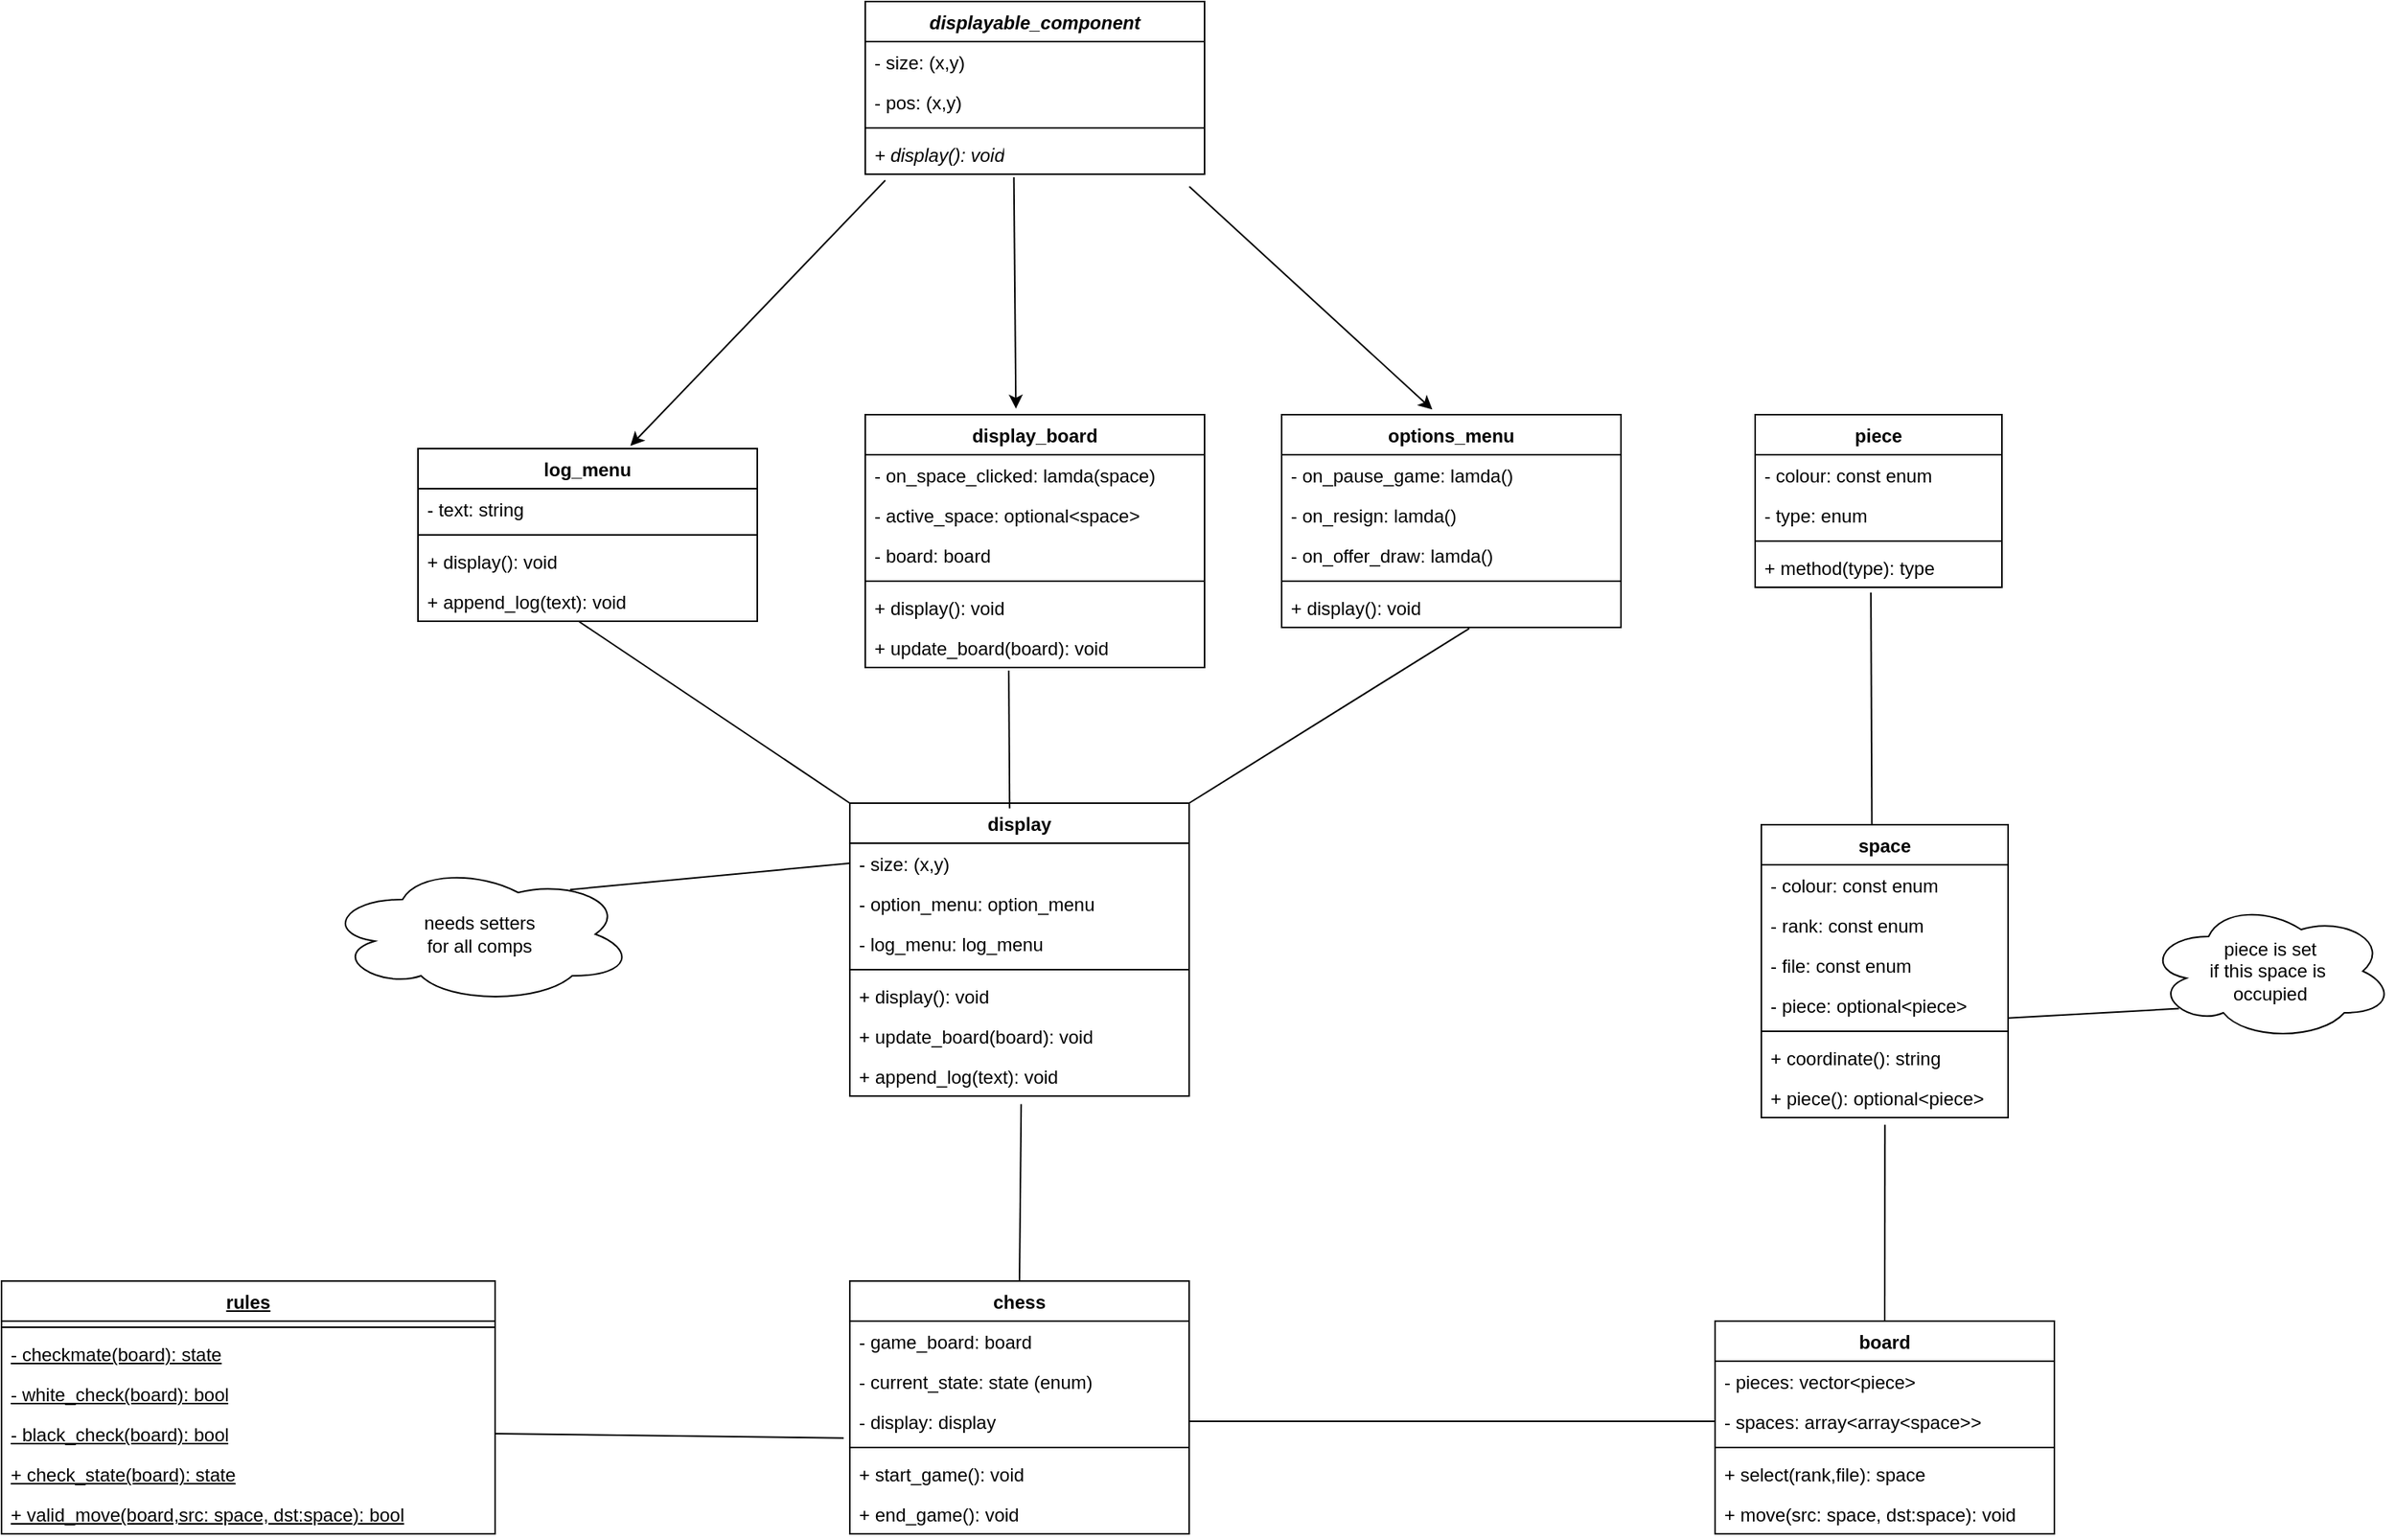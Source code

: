 <mxfile version="24.0.4" type="device">
  <diagram id="C5RBs43oDa-KdzZeNtuy" name="Page-1">
    <mxGraphModel dx="2306" dy="896" grid="1" gridSize="10" guides="1" tooltips="1" connect="1" arrows="1" fold="1" page="1" pageScale="1" pageWidth="827" pageHeight="1169" math="0" shadow="0">
      <root>
        <mxCell id="WIyWlLk6GJQsqaUBKTNV-0" />
        <mxCell id="WIyWlLk6GJQsqaUBKTNV-1" parent="WIyWlLk6GJQsqaUBKTNV-0" />
        <mxCell id="HNM4QLPkZNowJetD5pxa-6" value="board" style="swimlane;fontStyle=1;align=center;verticalAlign=top;childLayout=stackLayout;horizontal=1;startSize=26;horizontalStack=0;resizeParent=1;resizeParentMax=0;resizeLast=0;collapsible=1;marginBottom=0;whiteSpace=wrap;html=1;" vertex="1" parent="WIyWlLk6GJQsqaUBKTNV-1">
          <mxGeometry x="801" y="926" width="220" height="138" as="geometry" />
        </mxCell>
        <mxCell id="HNM4QLPkZNowJetD5pxa-7" value="- pieces: vector&amp;lt;piece&amp;gt;" style="text;strokeColor=none;fillColor=none;align=left;verticalAlign=top;spacingLeft=4;spacingRight=4;overflow=hidden;rotatable=0;points=[[0,0.5],[1,0.5]];portConstraint=eastwest;whiteSpace=wrap;html=1;" vertex="1" parent="HNM4QLPkZNowJetD5pxa-6">
          <mxGeometry y="26" width="220" height="26" as="geometry" />
        </mxCell>
        <mxCell id="HNM4QLPkZNowJetD5pxa-20" value="- spaces: array&amp;lt;array&amp;lt;space&amp;gt;&amp;gt;" style="text;strokeColor=none;fillColor=none;align=left;verticalAlign=top;spacingLeft=4;spacingRight=4;overflow=hidden;rotatable=0;points=[[0,0.5],[1,0.5]];portConstraint=eastwest;whiteSpace=wrap;html=1;" vertex="1" parent="HNM4QLPkZNowJetD5pxa-6">
          <mxGeometry y="52" width="220" height="26" as="geometry" />
        </mxCell>
        <mxCell id="HNM4QLPkZNowJetD5pxa-8" value="" style="line;strokeWidth=1;fillColor=none;align=left;verticalAlign=middle;spacingTop=-1;spacingLeft=3;spacingRight=3;rotatable=0;labelPosition=right;points=[];portConstraint=eastwest;strokeColor=inherit;" vertex="1" parent="HNM4QLPkZNowJetD5pxa-6">
          <mxGeometry y="78" width="220" height="8" as="geometry" />
        </mxCell>
        <mxCell id="HNM4QLPkZNowJetD5pxa-9" value="+ select(rank,file): space" style="text;strokeColor=none;fillColor=none;align=left;verticalAlign=top;spacingLeft=4;spacingRight=4;overflow=hidden;rotatable=0;points=[[0,0.5],[1,0.5]];portConstraint=eastwest;whiteSpace=wrap;html=1;" vertex="1" parent="HNM4QLPkZNowJetD5pxa-6">
          <mxGeometry y="86" width="220" height="26" as="geometry" />
        </mxCell>
        <mxCell id="HNM4QLPkZNowJetD5pxa-68" value="+ move(src: space, dst:space): void" style="text;strokeColor=none;fillColor=none;align=left;verticalAlign=top;spacingLeft=4;spacingRight=4;overflow=hidden;rotatable=0;points=[[0,0.5],[1,0.5]];portConstraint=eastwest;whiteSpace=wrap;html=1;" vertex="1" parent="HNM4QLPkZNowJetD5pxa-6">
          <mxGeometry y="112" width="220" height="26" as="geometry" />
        </mxCell>
        <mxCell id="HNM4QLPkZNowJetD5pxa-10" value="piece" style="swimlane;fontStyle=1;align=center;verticalAlign=top;childLayout=stackLayout;horizontal=1;startSize=26;horizontalStack=0;resizeParent=1;resizeParentMax=0;resizeLast=0;collapsible=1;marginBottom=0;whiteSpace=wrap;html=1;" vertex="1" parent="WIyWlLk6GJQsqaUBKTNV-1">
          <mxGeometry x="827" y="338" width="160" height="112" as="geometry" />
        </mxCell>
        <mxCell id="HNM4QLPkZNowJetD5pxa-11" value="- colour: const enum" style="text;strokeColor=none;fillColor=none;align=left;verticalAlign=top;spacingLeft=4;spacingRight=4;overflow=hidden;rotatable=0;points=[[0,0.5],[1,0.5]];portConstraint=eastwest;whiteSpace=wrap;html=1;" vertex="1" parent="HNM4QLPkZNowJetD5pxa-10">
          <mxGeometry y="26" width="160" height="26" as="geometry" />
        </mxCell>
        <mxCell id="HNM4QLPkZNowJetD5pxa-14" value="- type: enum" style="text;strokeColor=none;fillColor=none;align=left;verticalAlign=top;spacingLeft=4;spacingRight=4;overflow=hidden;rotatable=0;points=[[0,0.5],[1,0.5]];portConstraint=eastwest;whiteSpace=wrap;html=1;" vertex="1" parent="HNM4QLPkZNowJetD5pxa-10">
          <mxGeometry y="52" width="160" height="26" as="geometry" />
        </mxCell>
        <mxCell id="HNM4QLPkZNowJetD5pxa-12" value="" style="line;strokeWidth=1;fillColor=none;align=left;verticalAlign=middle;spacingTop=-1;spacingLeft=3;spacingRight=3;rotatable=0;labelPosition=right;points=[];portConstraint=eastwest;strokeColor=inherit;" vertex="1" parent="HNM4QLPkZNowJetD5pxa-10">
          <mxGeometry y="78" width="160" height="8" as="geometry" />
        </mxCell>
        <mxCell id="HNM4QLPkZNowJetD5pxa-13" value="+ method(type): type" style="text;strokeColor=none;fillColor=none;align=left;verticalAlign=top;spacingLeft=4;spacingRight=4;overflow=hidden;rotatable=0;points=[[0,0.5],[1,0.5]];portConstraint=eastwest;whiteSpace=wrap;html=1;" vertex="1" parent="HNM4QLPkZNowJetD5pxa-10">
          <mxGeometry y="86" width="160" height="26" as="geometry" />
        </mxCell>
        <mxCell id="HNM4QLPkZNowJetD5pxa-15" value="space" style="swimlane;fontStyle=1;align=center;verticalAlign=top;childLayout=stackLayout;horizontal=1;startSize=26;horizontalStack=0;resizeParent=1;resizeParentMax=0;resizeLast=0;collapsible=1;marginBottom=0;whiteSpace=wrap;html=1;" vertex="1" parent="WIyWlLk6GJQsqaUBKTNV-1">
          <mxGeometry x="831" y="604" width="160" height="190" as="geometry" />
        </mxCell>
        <mxCell id="HNM4QLPkZNowJetD5pxa-16" value="- colour: const enum" style="text;strokeColor=none;fillColor=none;align=left;verticalAlign=top;spacingLeft=4;spacingRight=4;overflow=hidden;rotatable=0;points=[[0,0.5],[1,0.5]];portConstraint=eastwest;whiteSpace=wrap;html=1;" vertex="1" parent="HNM4QLPkZNowJetD5pxa-15">
          <mxGeometry y="26" width="160" height="26" as="geometry" />
        </mxCell>
        <mxCell id="HNM4QLPkZNowJetD5pxa-17" value="- rank&lt;span style=&quot;color: rgba(0, 0, 0, 0); font-family: monospace; font-size: 0px; text-wrap: nowrap;&quot;&gt;%3CmxGraphModel%3E%3Croot%3E%3CmxCell%20id%3D%220%22%2F%3E%3CmxCell%20id%3D%221%22%20parent%3D%220%22%2F%3E%3CmxCell%20id%3D%222%22%20value%3D%22-%20pieces%3A%20vector%26amp%3Blt%3Bpiece%26amp%3Bgt%3B%22%20style%3D%22text%3BstrokeColor%3Dnone%3BfillColor%3Dnone%3Balign%3Dleft%3BverticalAlign%3Dtop%3BspacingLeft%3D4%3BspacingRight%3D4%3Boverflow%3Dhidden%3Brotatable%3D0%3Bpoints%3D%5B%5B0%2C0.5%5D%2C%5B1%2C0.5%5D%5D%3BportConstraint%3Deastwest%3BwhiteSpace%3Dwrap%3Bhtml%3D1%3B%22%20vertex%3D%221%22%20parent%3D%221%22%3E%3CmxGeometry%20x%3D%2260%22%20y%3D%22316%22%20width%3D%22160%22%20height%3D%2226%22%20as%3D%22geometry%22%2F%3E%3C%2FmxCell%3E%3C%2Froot%3E%3C%2FmxGraphModel%3E&lt;/span&gt;: const enum" style="text;strokeColor=none;fillColor=none;align=left;verticalAlign=top;spacingLeft=4;spacingRight=4;overflow=hidden;rotatable=0;points=[[0,0.5],[1,0.5]];portConstraint=eastwest;whiteSpace=wrap;html=1;" vertex="1" parent="HNM4QLPkZNowJetD5pxa-15">
          <mxGeometry y="52" width="160" height="26" as="geometry" />
        </mxCell>
        <mxCell id="HNM4QLPkZNowJetD5pxa-21" value="- file&lt;span style=&quot;color: rgba(0, 0, 0, 0); font-family: monospace; font-size: 0px; text-wrap: nowrap;&quot;&gt;%3CmxGraphModel%3E%3Croot%3E%3CmxCell%20id%3D%220%22%2F%3E%3CmxCell%20id%3D%221%22%20parent%3D%220%22%2F%3E%3CmxCell%20id%3D%222%22%20value%3D%22-%20pieces%3A%20vector%26amp%3Blt%3Bpiece%26amp%3Bgt%3B%22%20style%3D%22text%3BstrokeColor%3Dnone%3BfillColor%3Dnone%3Balign%3Dleft%3BverticalAlign%3Dtop%3BspacingLeft%3D4%3BspacingRight%3D4%3Boverflow%3Dhidden%3Brotatable%3D0%3Bpoints%3D%5B%5B0%2C0.5%5D%2C%5B1%2C0.5%5D%5D%3BportConstraint%3Deastwest%3BwhiteSpace%3Dwrap%3Bhtml%3D1%3B%22%20vertex%3D%221%22%20parent%3D%221%22%3E%3CmxGeometry%20x%3D%2260%22%20y%3D%22316%22%20width%3D%22160%22%20height%3D%2226%22%20as%3D%22geometry%22%2F%3E%3C%2FmxCell%3E%3C%2Froot%3E%3C%2FmxGraphModel%3E&lt;/span&gt;: const enum" style="text;strokeColor=none;fillColor=none;align=left;verticalAlign=top;spacingLeft=4;spacingRight=4;overflow=hidden;rotatable=0;points=[[0,0.5],[1,0.5]];portConstraint=eastwest;whiteSpace=wrap;html=1;" vertex="1" parent="HNM4QLPkZNowJetD5pxa-15">
          <mxGeometry y="78" width="160" height="26" as="geometry" />
        </mxCell>
        <mxCell id="HNM4QLPkZNowJetD5pxa-23" value="- piece&lt;span style=&quot;color: rgba(0, 0, 0, 0); font-family: monospace; font-size: 0px; text-wrap: nowrap;&quot;&gt;%3CmxGraphModel%3E%3Croot%3E%3CmxCell%20id%3D%220%22%2F%3E%3CmxCell%20id%3D%221%22%20parent%3D%220%22%2F%3E%3CmxCell%20id%3D%222%22%20value%3D%22-%20pieces%3A%20vector%26amp%3Blt%3Bpiece%26amp%3Bgt%3B%22%20style%3D%22text%3BstrokeColor%3Dnone%3BfillColor%3Dnone%3Balign%3Dleft%3BverticalAlign%3Dtop%3BspacingLeft%3D4%3BspacingRight%3D4%3Boverflow%3Dhidden%3Brotatable%3D0%3Bpoints%3D%5B%5B0%2C0.5%5D%2C%5B1%2C0.5%5D%5D%3BportConstraint%3Deastwest%3BwhiteSpace%3Dwrap%3Bhtml%3D1%3B%22%20vertex%3D%221%22%20parent%3D%221%22%3E%3CmxGeometry%20x%3D%2260%22%20y%3D%22316%22%20width%3D%22160%22%20height%3D%2226%22%20as%3D%22geometry%22%2F%3E%3C%2FmxCell%3E%3C%2Froot%3E%3C%2FmxGraphModel%3E&lt;/span&gt;: optional&amp;lt;piece&amp;gt;" style="text;strokeColor=none;fillColor=none;align=left;verticalAlign=top;spacingLeft=4;spacingRight=4;overflow=hidden;rotatable=0;points=[[0,0.5],[1,0.5]];portConstraint=eastwest;whiteSpace=wrap;html=1;" vertex="1" parent="HNM4QLPkZNowJetD5pxa-15">
          <mxGeometry y="104" width="160" height="26" as="geometry" />
        </mxCell>
        <mxCell id="HNM4QLPkZNowJetD5pxa-18" value="" style="line;strokeWidth=1;fillColor=none;align=left;verticalAlign=middle;spacingTop=-1;spacingLeft=3;spacingRight=3;rotatable=0;labelPosition=right;points=[];portConstraint=eastwest;strokeColor=inherit;" vertex="1" parent="HNM4QLPkZNowJetD5pxa-15">
          <mxGeometry y="130" width="160" height="8" as="geometry" />
        </mxCell>
        <mxCell id="HNM4QLPkZNowJetD5pxa-19" value="+ coordinate(): string" style="text;strokeColor=none;fillColor=none;align=left;verticalAlign=top;spacingLeft=4;spacingRight=4;overflow=hidden;rotatable=0;points=[[0,0.5],[1,0.5]];portConstraint=eastwest;whiteSpace=wrap;html=1;" vertex="1" parent="HNM4QLPkZNowJetD5pxa-15">
          <mxGeometry y="138" width="160" height="26" as="geometry" />
        </mxCell>
        <mxCell id="HNM4QLPkZNowJetD5pxa-41" value="+ piece(): optional&amp;lt;piece&amp;gt;" style="text;strokeColor=none;fillColor=none;align=left;verticalAlign=top;spacingLeft=4;spacingRight=4;overflow=hidden;rotatable=0;points=[[0,0.5],[1,0.5]];portConstraint=eastwest;whiteSpace=wrap;html=1;" vertex="1" parent="HNM4QLPkZNowJetD5pxa-15">
          <mxGeometry y="164" width="160" height="26" as="geometry" />
        </mxCell>
        <mxCell id="HNM4QLPkZNowJetD5pxa-24" value="piece is set&lt;div&gt;if this space is&amp;nbsp;&lt;/div&gt;&lt;div&gt;occupied&lt;/div&gt;" style="ellipse;shape=cloud;whiteSpace=wrap;html=1;" vertex="1" parent="WIyWlLk6GJQsqaUBKTNV-1">
          <mxGeometry x="1081" y="654" width="160" height="90" as="geometry" />
        </mxCell>
        <mxCell id="HNM4QLPkZNowJetD5pxa-25" value="" style="endArrow=none;html=1;rounded=0;entryX=1.002;entryY=0.821;entryDx=0;entryDy=0;entryPerimeter=0;exitX=0.13;exitY=0.77;exitDx=0;exitDy=0;exitPerimeter=0;" edge="1" parent="WIyWlLk6GJQsqaUBKTNV-1" source="HNM4QLPkZNowJetD5pxa-24" target="HNM4QLPkZNowJetD5pxa-23">
          <mxGeometry width="50" height="50" relative="1" as="geometry">
            <mxPoint x="661" y="684" as="sourcePoint" />
            <mxPoint x="711" y="634" as="targetPoint" />
          </mxGeometry>
        </mxCell>
        <mxCell id="HNM4QLPkZNowJetD5pxa-26" value="chess" style="swimlane;fontStyle=1;align=center;verticalAlign=top;childLayout=stackLayout;horizontal=1;startSize=26;horizontalStack=0;resizeParent=1;resizeParentMax=0;resizeLast=0;collapsible=1;marginBottom=0;whiteSpace=wrap;html=1;" vertex="1" parent="WIyWlLk6GJQsqaUBKTNV-1">
          <mxGeometry x="240" y="900" width="220" height="164" as="geometry" />
        </mxCell>
        <mxCell id="HNM4QLPkZNowJetD5pxa-27" value="- game_board: board" style="text;strokeColor=none;fillColor=none;align=left;verticalAlign=top;spacingLeft=4;spacingRight=4;overflow=hidden;rotatable=0;points=[[0,0.5],[1,0.5]];portConstraint=eastwest;whiteSpace=wrap;html=1;" vertex="1" parent="HNM4QLPkZNowJetD5pxa-26">
          <mxGeometry y="26" width="220" height="26" as="geometry" />
        </mxCell>
        <mxCell id="HNM4QLPkZNowJetD5pxa-38" value="- current_state: state (enum)" style="text;strokeColor=none;fillColor=none;align=left;verticalAlign=top;spacingLeft=4;spacingRight=4;overflow=hidden;rotatable=0;points=[[0,0.5],[1,0.5]];portConstraint=eastwest;whiteSpace=wrap;html=1;" vertex="1" parent="HNM4QLPkZNowJetD5pxa-26">
          <mxGeometry y="52" width="220" height="26" as="geometry" />
        </mxCell>
        <mxCell id="HNM4QLPkZNowJetD5pxa-28" value="- display: display" style="text;strokeColor=none;fillColor=none;align=left;verticalAlign=top;spacingLeft=4;spacingRight=4;overflow=hidden;rotatable=0;points=[[0,0.5],[1,0.5]];portConstraint=eastwest;whiteSpace=wrap;html=1;" vertex="1" parent="HNM4QLPkZNowJetD5pxa-26">
          <mxGeometry y="78" width="220" height="26" as="geometry" />
        </mxCell>
        <mxCell id="HNM4QLPkZNowJetD5pxa-29" value="" style="line;strokeWidth=1;fillColor=none;align=left;verticalAlign=middle;spacingTop=-1;spacingLeft=3;spacingRight=3;rotatable=0;labelPosition=right;points=[];portConstraint=eastwest;strokeColor=inherit;" vertex="1" parent="HNM4QLPkZNowJetD5pxa-26">
          <mxGeometry y="104" width="220" height="8" as="geometry" />
        </mxCell>
        <mxCell id="HNM4QLPkZNowJetD5pxa-30" value="+ start_game(): void" style="text;strokeColor=none;fillColor=none;align=left;verticalAlign=top;spacingLeft=4;spacingRight=4;overflow=hidden;rotatable=0;points=[[0,0.5],[1,0.5]];portConstraint=eastwest;whiteSpace=wrap;html=1;" vertex="1" parent="HNM4QLPkZNowJetD5pxa-26">
          <mxGeometry y="112" width="220" height="26" as="geometry" />
        </mxCell>
        <mxCell id="HNM4QLPkZNowJetD5pxa-122" value="+ end_game(): void" style="text;strokeColor=none;fillColor=none;align=left;verticalAlign=top;spacingLeft=4;spacingRight=4;overflow=hidden;rotatable=0;points=[[0,0.5],[1,0.5]];portConstraint=eastwest;whiteSpace=wrap;html=1;" vertex="1" parent="HNM4QLPkZNowJetD5pxa-26">
          <mxGeometry y="138" width="220" height="26" as="geometry" />
        </mxCell>
        <mxCell id="HNM4QLPkZNowJetD5pxa-31" value="display" style="swimlane;fontStyle=1;align=center;verticalAlign=top;childLayout=stackLayout;horizontal=1;startSize=26;horizontalStack=0;resizeParent=1;resizeParentMax=0;resizeLast=0;collapsible=1;marginBottom=0;whiteSpace=wrap;html=1;" vertex="1" parent="WIyWlLk6GJQsqaUBKTNV-1">
          <mxGeometry x="240" y="590" width="220" height="190" as="geometry" />
        </mxCell>
        <mxCell id="HNM4QLPkZNowJetD5pxa-64" value="- size: (x,y)" style="text;strokeColor=none;fillColor=none;align=left;verticalAlign=top;spacingLeft=4;spacingRight=4;overflow=hidden;rotatable=0;points=[[0,0.5],[1,0.5]];portConstraint=eastwest;whiteSpace=wrap;html=1;" vertex="1" parent="HNM4QLPkZNowJetD5pxa-31">
          <mxGeometry y="26" width="220" height="26" as="geometry" />
        </mxCell>
        <mxCell id="HNM4QLPkZNowJetD5pxa-117" value="- option_menu: option_menu" style="text;strokeColor=none;fillColor=none;align=left;verticalAlign=top;spacingLeft=4;spacingRight=4;overflow=hidden;rotatable=0;points=[[0,0.5],[1,0.5]];portConstraint=eastwest;whiteSpace=wrap;html=1;" vertex="1" parent="HNM4QLPkZNowJetD5pxa-31">
          <mxGeometry y="52" width="220" height="26" as="geometry" />
        </mxCell>
        <mxCell id="HNM4QLPkZNowJetD5pxa-118" value="- log_menu: log_menu" style="text;strokeColor=none;fillColor=none;align=left;verticalAlign=top;spacingLeft=4;spacingRight=4;overflow=hidden;rotatable=0;points=[[0,0.5],[1,0.5]];portConstraint=eastwest;whiteSpace=wrap;html=1;" vertex="1" parent="HNM4QLPkZNowJetD5pxa-31">
          <mxGeometry y="78" width="220" height="26" as="geometry" />
        </mxCell>
        <mxCell id="HNM4QLPkZNowJetD5pxa-34" value="" style="line;strokeWidth=1;fillColor=none;align=left;verticalAlign=middle;spacingTop=-1;spacingLeft=3;spacingRight=3;rotatable=0;labelPosition=right;points=[];portConstraint=eastwest;strokeColor=inherit;" vertex="1" parent="HNM4QLPkZNowJetD5pxa-31">
          <mxGeometry y="104" width="220" height="8" as="geometry" />
        </mxCell>
        <mxCell id="HNM4QLPkZNowJetD5pxa-35" value="+ display(): void" style="text;strokeColor=none;fillColor=none;align=left;verticalAlign=top;spacingLeft=4;spacingRight=4;overflow=hidden;rotatable=0;points=[[0,0.5],[1,0.5]];portConstraint=eastwest;whiteSpace=wrap;html=1;" vertex="1" parent="HNM4QLPkZNowJetD5pxa-31">
          <mxGeometry y="112" width="220" height="26" as="geometry" />
        </mxCell>
        <mxCell id="HNM4QLPkZNowJetD5pxa-128" value="+ update_board(board): void" style="text;strokeColor=none;fillColor=none;align=left;verticalAlign=top;spacingLeft=4;spacingRight=4;overflow=hidden;rotatable=0;points=[[0,0.5],[1,0.5]];portConstraint=eastwest;whiteSpace=wrap;html=1;" vertex="1" parent="HNM4QLPkZNowJetD5pxa-31">
          <mxGeometry y="138" width="220" height="26" as="geometry" />
        </mxCell>
        <mxCell id="HNM4QLPkZNowJetD5pxa-135" value="+ append_log(text): void" style="text;strokeColor=none;fillColor=none;align=left;verticalAlign=top;spacingLeft=4;spacingRight=4;overflow=hidden;rotatable=0;points=[[0,0.5],[1,0.5]];portConstraint=eastwest;whiteSpace=wrap;html=1;" vertex="1" parent="HNM4QLPkZNowJetD5pxa-31">
          <mxGeometry y="164" width="220" height="26" as="geometry" />
        </mxCell>
        <mxCell id="HNM4QLPkZNowJetD5pxa-36" value="&lt;u&gt;rules&lt;/u&gt;" style="swimlane;fontStyle=1;align=center;verticalAlign=top;childLayout=stackLayout;horizontal=1;startSize=26;horizontalStack=0;resizeParent=1;resizeParentMax=0;resizeLast=0;collapsible=1;marginBottom=0;whiteSpace=wrap;html=1;" vertex="1" parent="WIyWlLk6GJQsqaUBKTNV-1">
          <mxGeometry x="-310" y="900" width="320" height="164" as="geometry" />
        </mxCell>
        <mxCell id="HNM4QLPkZNowJetD5pxa-39" value="" style="line;strokeWidth=1;fillColor=none;align=left;verticalAlign=middle;spacingTop=-1;spacingLeft=3;spacingRight=3;rotatable=0;labelPosition=right;points=[];portConstraint=eastwest;strokeColor=inherit;" vertex="1" parent="HNM4QLPkZNowJetD5pxa-36">
          <mxGeometry y="26" width="320" height="8" as="geometry" />
        </mxCell>
        <mxCell id="HNM4QLPkZNowJetD5pxa-40" value="&lt;u&gt;- checkmate(board): state&lt;/u&gt;" style="text;strokeColor=none;fillColor=none;align=left;verticalAlign=top;spacingLeft=4;spacingRight=4;overflow=hidden;rotatable=0;points=[[0,0.5],[1,0.5]];portConstraint=eastwest;whiteSpace=wrap;html=1;" vertex="1" parent="HNM4QLPkZNowJetD5pxa-36">
          <mxGeometry y="34" width="320" height="26" as="geometry" />
        </mxCell>
        <mxCell id="HNM4QLPkZNowJetD5pxa-75" value="&lt;u&gt;- white_check(board): bool&lt;/u&gt;" style="text;strokeColor=none;fillColor=none;align=left;verticalAlign=top;spacingLeft=4;spacingRight=4;overflow=hidden;rotatable=0;points=[[0,0.5],[1,0.5]];portConstraint=eastwest;whiteSpace=wrap;html=1;" vertex="1" parent="HNM4QLPkZNowJetD5pxa-36">
          <mxGeometry y="60" width="320" height="26" as="geometry" />
        </mxCell>
        <mxCell id="HNM4QLPkZNowJetD5pxa-76" value="&lt;u&gt;- black_check(board): bool&lt;/u&gt;" style="text;strokeColor=none;fillColor=none;align=left;verticalAlign=top;spacingLeft=4;spacingRight=4;overflow=hidden;rotatable=0;points=[[0,0.5],[1,0.5]];portConstraint=eastwest;whiteSpace=wrap;html=1;" vertex="1" parent="HNM4QLPkZNowJetD5pxa-36">
          <mxGeometry y="86" width="320" height="26" as="geometry" />
        </mxCell>
        <mxCell id="HNM4QLPkZNowJetD5pxa-66" value="&lt;u&gt;+ check_state(board): state&lt;/u&gt;" style="text;strokeColor=none;fillColor=none;align=left;verticalAlign=top;spacingLeft=4;spacingRight=4;overflow=hidden;rotatable=0;points=[[0,0.5],[1,0.5]];portConstraint=eastwest;whiteSpace=wrap;html=1;" vertex="1" parent="HNM4QLPkZNowJetD5pxa-36">
          <mxGeometry y="112" width="320" height="26" as="geometry" />
        </mxCell>
        <mxCell id="HNM4QLPkZNowJetD5pxa-67" value="&lt;u&gt;+ valid_move(board,src: space, dst:space): bool&lt;/u&gt;" style="text;strokeColor=none;fillColor=none;align=left;verticalAlign=top;spacingLeft=4;spacingRight=4;overflow=hidden;rotatable=0;points=[[0,0.5],[1,0.5]];portConstraint=eastwest;whiteSpace=wrap;html=1;" vertex="1" parent="HNM4QLPkZNowJetD5pxa-36">
          <mxGeometry y="138" width="320" height="26" as="geometry" />
        </mxCell>
        <mxCell id="HNM4QLPkZNowJetD5pxa-84" value="display_board" style="swimlane;fontStyle=1;align=center;verticalAlign=top;childLayout=stackLayout;horizontal=1;startSize=26;horizontalStack=0;resizeParent=1;resizeParentMax=0;resizeLast=0;collapsible=1;marginBottom=0;whiteSpace=wrap;html=1;" vertex="1" parent="WIyWlLk6GJQsqaUBKTNV-1">
          <mxGeometry x="250" y="338" width="220" height="164" as="geometry" />
        </mxCell>
        <mxCell id="HNM4QLPkZNowJetD5pxa-85" value="- on_space_clicked: lamda(space)" style="text;strokeColor=none;fillColor=none;align=left;verticalAlign=top;spacingLeft=4;spacingRight=4;overflow=hidden;rotatable=0;points=[[0,0.5],[1,0.5]];portConstraint=eastwest;whiteSpace=wrap;html=1;" vertex="1" parent="HNM4QLPkZNowJetD5pxa-84">
          <mxGeometry y="26" width="220" height="26" as="geometry" />
        </mxCell>
        <mxCell id="HNM4QLPkZNowJetD5pxa-86" value="- active_space: optional&amp;lt;space&amp;gt;" style="text;strokeColor=none;fillColor=none;align=left;verticalAlign=top;spacingLeft=4;spacingRight=4;overflow=hidden;rotatable=0;points=[[0,0.5],[1,0.5]];portConstraint=eastwest;whiteSpace=wrap;html=1;" vertex="1" parent="HNM4QLPkZNowJetD5pxa-84">
          <mxGeometry y="52" width="220" height="26" as="geometry" />
        </mxCell>
        <mxCell id="HNM4QLPkZNowJetD5pxa-116" value="- board: board" style="text;strokeColor=none;fillColor=none;align=left;verticalAlign=top;spacingLeft=4;spacingRight=4;overflow=hidden;rotatable=0;points=[[0,0.5],[1,0.5]];portConstraint=eastwest;whiteSpace=wrap;html=1;" vertex="1" parent="HNM4QLPkZNowJetD5pxa-84">
          <mxGeometry y="78" width="220" height="26" as="geometry" />
        </mxCell>
        <mxCell id="HNM4QLPkZNowJetD5pxa-87" value="" style="line;strokeWidth=1;fillColor=none;align=left;verticalAlign=middle;spacingTop=-1;spacingLeft=3;spacingRight=3;rotatable=0;labelPosition=right;points=[];portConstraint=eastwest;strokeColor=inherit;" vertex="1" parent="HNM4QLPkZNowJetD5pxa-84">
          <mxGeometry y="104" width="220" height="8" as="geometry" />
        </mxCell>
        <mxCell id="HNM4QLPkZNowJetD5pxa-88" value="+ display(): void" style="text;strokeColor=none;fillColor=none;align=left;verticalAlign=top;spacingLeft=4;spacingRight=4;overflow=hidden;rotatable=0;points=[[0,0.5],[1,0.5]];portConstraint=eastwest;whiteSpace=wrap;html=1;" vertex="1" parent="HNM4QLPkZNowJetD5pxa-84">
          <mxGeometry y="112" width="220" height="26" as="geometry" />
        </mxCell>
        <mxCell id="HNM4QLPkZNowJetD5pxa-114" value="+ update_board(board): void" style="text;strokeColor=none;fillColor=none;align=left;verticalAlign=top;spacingLeft=4;spacingRight=4;overflow=hidden;rotatable=0;points=[[0,0.5],[1,0.5]];portConstraint=eastwest;whiteSpace=wrap;html=1;" vertex="1" parent="HNM4QLPkZNowJetD5pxa-84">
          <mxGeometry y="138" width="220" height="26" as="geometry" />
        </mxCell>
        <mxCell id="HNM4QLPkZNowJetD5pxa-93" value="&lt;i&gt;displayable_component&lt;/i&gt;" style="swimlane;fontStyle=1;align=center;verticalAlign=top;childLayout=stackLayout;horizontal=1;startSize=26;horizontalStack=0;resizeParent=1;resizeParentMax=0;resizeLast=0;collapsible=1;marginBottom=0;whiteSpace=wrap;html=1;" vertex="1" parent="WIyWlLk6GJQsqaUBKTNV-1">
          <mxGeometry x="250" y="70" width="220" height="112" as="geometry" />
        </mxCell>
        <mxCell id="HNM4QLPkZNowJetD5pxa-96" value="- size: (x,y)" style="text;strokeColor=none;fillColor=none;align=left;verticalAlign=top;spacingLeft=4;spacingRight=4;overflow=hidden;rotatable=0;points=[[0,0.5],[1,0.5]];portConstraint=eastwest;whiteSpace=wrap;html=1;" vertex="1" parent="HNM4QLPkZNowJetD5pxa-93">
          <mxGeometry y="26" width="220" height="26" as="geometry" />
        </mxCell>
        <mxCell id="HNM4QLPkZNowJetD5pxa-97" value="- pos: (x,y)" style="text;strokeColor=none;fillColor=none;align=left;verticalAlign=top;spacingLeft=4;spacingRight=4;overflow=hidden;rotatable=0;points=[[0,0.5],[1,0.5]];portConstraint=eastwest;whiteSpace=wrap;html=1;" vertex="1" parent="HNM4QLPkZNowJetD5pxa-93">
          <mxGeometry y="52" width="220" height="26" as="geometry" />
        </mxCell>
        <mxCell id="HNM4QLPkZNowJetD5pxa-98" value="" style="line;strokeWidth=1;fillColor=none;align=left;verticalAlign=middle;spacingTop=-1;spacingLeft=3;spacingRight=3;rotatable=0;labelPosition=right;points=[];portConstraint=eastwest;strokeColor=inherit;" vertex="1" parent="HNM4QLPkZNowJetD5pxa-93">
          <mxGeometry y="78" width="220" height="8" as="geometry" />
        </mxCell>
        <mxCell id="HNM4QLPkZNowJetD5pxa-99" value="&lt;i&gt;+ display(): void&lt;/i&gt;" style="text;strokeColor=none;fillColor=none;align=left;verticalAlign=top;spacingLeft=4;spacingRight=4;overflow=hidden;rotatable=0;points=[[0,0.5],[1,0.5]];portConstraint=eastwest;whiteSpace=wrap;html=1;" vertex="1" parent="HNM4QLPkZNowJetD5pxa-93">
          <mxGeometry y="86" width="220" height="26" as="geometry" />
        </mxCell>
        <mxCell id="HNM4QLPkZNowJetD5pxa-100" value="" style="endArrow=classic;html=1;rounded=0;exitX=0.438;exitY=1.077;exitDx=0;exitDy=0;exitPerimeter=0;entryX=0.444;entryY=-0.024;entryDx=0;entryDy=0;entryPerimeter=0;" edge="1" parent="WIyWlLk6GJQsqaUBKTNV-1" source="HNM4QLPkZNowJetD5pxa-99" target="HNM4QLPkZNowJetD5pxa-84">
          <mxGeometry width="50" height="50" relative="1" as="geometry">
            <mxPoint x="160" y="450" as="sourcePoint" />
            <mxPoint x="316" y="280" as="targetPoint" />
          </mxGeometry>
        </mxCell>
        <mxCell id="HNM4QLPkZNowJetD5pxa-102" value="log_menu" style="swimlane;fontStyle=1;align=center;verticalAlign=top;childLayout=stackLayout;horizontal=1;startSize=26;horizontalStack=0;resizeParent=1;resizeParentMax=0;resizeLast=0;collapsible=1;marginBottom=0;whiteSpace=wrap;html=1;" vertex="1" parent="WIyWlLk6GJQsqaUBKTNV-1">
          <mxGeometry x="-40" y="360" width="220" height="112" as="geometry" />
        </mxCell>
        <mxCell id="HNM4QLPkZNowJetD5pxa-103" value="- text: string" style="text;strokeColor=none;fillColor=none;align=left;verticalAlign=top;spacingLeft=4;spacingRight=4;overflow=hidden;rotatable=0;points=[[0,0.5],[1,0.5]];portConstraint=eastwest;whiteSpace=wrap;html=1;" vertex="1" parent="HNM4QLPkZNowJetD5pxa-102">
          <mxGeometry y="26" width="220" height="26" as="geometry" />
        </mxCell>
        <mxCell id="HNM4QLPkZNowJetD5pxa-105" value="" style="line;strokeWidth=1;fillColor=none;align=left;verticalAlign=middle;spacingTop=-1;spacingLeft=3;spacingRight=3;rotatable=0;labelPosition=right;points=[];portConstraint=eastwest;strokeColor=inherit;" vertex="1" parent="HNM4QLPkZNowJetD5pxa-102">
          <mxGeometry y="52" width="220" height="8" as="geometry" />
        </mxCell>
        <mxCell id="HNM4QLPkZNowJetD5pxa-106" value="+ display(): void" style="text;strokeColor=none;fillColor=none;align=left;verticalAlign=top;spacingLeft=4;spacingRight=4;overflow=hidden;rotatable=0;points=[[0,0.5],[1,0.5]];portConstraint=eastwest;whiteSpace=wrap;html=1;" vertex="1" parent="HNM4QLPkZNowJetD5pxa-102">
          <mxGeometry y="60" width="220" height="26" as="geometry" />
        </mxCell>
        <mxCell id="HNM4QLPkZNowJetD5pxa-134" value="+ append_log(text): void" style="text;strokeColor=none;fillColor=none;align=left;verticalAlign=top;spacingLeft=4;spacingRight=4;overflow=hidden;rotatable=0;points=[[0,0.5],[1,0.5]];portConstraint=eastwest;whiteSpace=wrap;html=1;" vertex="1" parent="HNM4QLPkZNowJetD5pxa-102">
          <mxGeometry y="86" width="220" height="26" as="geometry" />
        </mxCell>
        <mxCell id="HNM4QLPkZNowJetD5pxa-107" value="" style="endArrow=classic;html=1;rounded=0;exitX=0.059;exitY=1.154;exitDx=0;exitDy=0;exitPerimeter=0;entryX=0.626;entryY=-0.016;entryDx=0;entryDy=0;entryPerimeter=0;" edge="1" parent="WIyWlLk6GJQsqaUBKTNV-1" source="HNM4QLPkZNowJetD5pxa-99" target="HNM4QLPkZNowJetD5pxa-102">
          <mxGeometry width="50" height="50" relative="1" as="geometry">
            <mxPoint x="356" y="194" as="sourcePoint" />
            <mxPoint x="358" y="345" as="targetPoint" />
          </mxGeometry>
        </mxCell>
        <mxCell id="HNM4QLPkZNowJetD5pxa-108" value="options_menu" style="swimlane;fontStyle=1;align=center;verticalAlign=top;childLayout=stackLayout;horizontal=1;startSize=26;horizontalStack=0;resizeParent=1;resizeParentMax=0;resizeLast=0;collapsible=1;marginBottom=0;whiteSpace=wrap;html=1;" vertex="1" parent="WIyWlLk6GJQsqaUBKTNV-1">
          <mxGeometry x="520" y="338" width="220" height="138" as="geometry" />
        </mxCell>
        <mxCell id="HNM4QLPkZNowJetD5pxa-123" value="- on_pause_game: lamda()" style="text;strokeColor=none;fillColor=none;align=left;verticalAlign=top;spacingLeft=4;spacingRight=4;overflow=hidden;rotatable=0;points=[[0,0.5],[1,0.5]];portConstraint=eastwest;whiteSpace=wrap;html=1;" vertex="1" parent="HNM4QLPkZNowJetD5pxa-108">
          <mxGeometry y="26" width="220" height="26" as="geometry" />
        </mxCell>
        <mxCell id="HNM4QLPkZNowJetD5pxa-124" value="- on_resign: lamda()" style="text;strokeColor=none;fillColor=none;align=left;verticalAlign=top;spacingLeft=4;spacingRight=4;overflow=hidden;rotatable=0;points=[[0,0.5],[1,0.5]];portConstraint=eastwest;whiteSpace=wrap;html=1;" vertex="1" parent="HNM4QLPkZNowJetD5pxa-108">
          <mxGeometry y="52" width="220" height="26" as="geometry" />
        </mxCell>
        <mxCell id="HNM4QLPkZNowJetD5pxa-126" value="- on_offer_draw: lamda()" style="text;strokeColor=none;fillColor=none;align=left;verticalAlign=top;spacingLeft=4;spacingRight=4;overflow=hidden;rotatable=0;points=[[0,0.5],[1,0.5]];portConstraint=eastwest;whiteSpace=wrap;html=1;" vertex="1" parent="HNM4QLPkZNowJetD5pxa-108">
          <mxGeometry y="78" width="220" height="26" as="geometry" />
        </mxCell>
        <mxCell id="HNM4QLPkZNowJetD5pxa-111" value="" style="line;strokeWidth=1;fillColor=none;align=left;verticalAlign=middle;spacingTop=-1;spacingLeft=3;spacingRight=3;rotatable=0;labelPosition=right;points=[];portConstraint=eastwest;strokeColor=inherit;" vertex="1" parent="HNM4QLPkZNowJetD5pxa-108">
          <mxGeometry y="104" width="220" height="8" as="geometry" />
        </mxCell>
        <mxCell id="HNM4QLPkZNowJetD5pxa-112" value="+ display(): void" style="text;strokeColor=none;fillColor=none;align=left;verticalAlign=top;spacingLeft=4;spacingRight=4;overflow=hidden;rotatable=0;points=[[0,0.5],[1,0.5]];portConstraint=eastwest;whiteSpace=wrap;html=1;" vertex="1" parent="HNM4QLPkZNowJetD5pxa-108">
          <mxGeometry y="112" width="220" height="26" as="geometry" />
        </mxCell>
        <mxCell id="HNM4QLPkZNowJetD5pxa-113" value="" style="endArrow=classic;html=1;rounded=0;exitX=0.955;exitY=1.308;exitDx=0;exitDy=0;exitPerimeter=0;entryX=0.444;entryY=-0.024;entryDx=0;entryDy=0;entryPerimeter=0;" edge="1" parent="WIyWlLk6GJQsqaUBKTNV-1" target="HNM4QLPkZNowJetD5pxa-108" source="HNM4QLPkZNowJetD5pxa-99">
          <mxGeometry width="50" height="50" relative="1" as="geometry">
            <mxPoint x="586" y="200" as="sourcePoint" />
            <mxPoint x="556" y="296" as="targetPoint" />
          </mxGeometry>
        </mxCell>
        <mxCell id="HNM4QLPkZNowJetD5pxa-119" value="" style="endArrow=none;html=1;rounded=0;entryX=0.475;entryY=1.01;entryDx=0;entryDy=0;entryPerimeter=0;exitX=0;exitY=0;exitDx=0;exitDy=0;" edge="1" parent="WIyWlLk6GJQsqaUBKTNV-1" source="HNM4QLPkZNowJetD5pxa-31" target="HNM4QLPkZNowJetD5pxa-134">
          <mxGeometry width="50" height="50" relative="1" as="geometry">
            <mxPoint x="180" y="590" as="sourcePoint" />
            <mxPoint x="230" y="540" as="targetPoint" />
          </mxGeometry>
        </mxCell>
        <mxCell id="HNM4QLPkZNowJetD5pxa-120" value="" style="endArrow=none;html=1;rounded=0;exitX=0.471;exitY=0.018;exitDx=0;exitDy=0;exitPerimeter=0;entryX=0.423;entryY=1.077;entryDx=0;entryDy=0;entryPerimeter=0;" edge="1" parent="WIyWlLk6GJQsqaUBKTNV-1" source="HNM4QLPkZNowJetD5pxa-31" target="HNM4QLPkZNowJetD5pxa-114">
          <mxGeometry width="50" height="50" relative="1" as="geometry">
            <mxPoint x="180" y="590" as="sourcePoint" />
            <mxPoint x="390" y="540" as="targetPoint" />
          </mxGeometry>
        </mxCell>
        <mxCell id="HNM4QLPkZNowJetD5pxa-121" value="" style="endArrow=none;html=1;rounded=0;exitX=1;exitY=0;exitDx=0;exitDy=0;entryX=0.553;entryY=1.026;entryDx=0;entryDy=0;entryPerimeter=0;" edge="1" parent="WIyWlLk6GJQsqaUBKTNV-1" source="HNM4QLPkZNowJetD5pxa-31" target="HNM4QLPkZNowJetD5pxa-112">
          <mxGeometry width="50" height="50" relative="1" as="geometry">
            <mxPoint x="354" y="598" as="sourcePoint" />
            <mxPoint x="353" y="514" as="targetPoint" />
          </mxGeometry>
        </mxCell>
        <mxCell id="HNM4QLPkZNowJetD5pxa-129" value="" style="endArrow=none;html=1;rounded=0;entryX=1;entryY=0.5;entryDx=0;entryDy=0;exitX=0;exitY=0.5;exitDx=0;exitDy=0;" edge="1" parent="WIyWlLk6GJQsqaUBKTNV-1" source="HNM4QLPkZNowJetD5pxa-20" target="HNM4QLPkZNowJetD5pxa-28">
          <mxGeometry width="50" height="50" relative="1" as="geometry">
            <mxPoint x="850" y="940" as="sourcePoint" />
            <mxPoint x="900" y="890" as="targetPoint" />
          </mxGeometry>
        </mxCell>
        <mxCell id="HNM4QLPkZNowJetD5pxa-130" value="" style="endArrow=none;html=1;rounded=0;entryX=0.5;entryY=0;entryDx=0;entryDy=0;exitX=0.501;exitY=1.176;exitDx=0;exitDy=0;exitPerimeter=0;" edge="1" parent="WIyWlLk6GJQsqaUBKTNV-1" source="HNM4QLPkZNowJetD5pxa-41" target="HNM4QLPkZNowJetD5pxa-6">
          <mxGeometry width="50" height="50" relative="1" as="geometry">
            <mxPoint x="960" y="840" as="sourcePoint" />
            <mxPoint x="900" y="920" as="targetPoint" />
          </mxGeometry>
        </mxCell>
        <mxCell id="HNM4QLPkZNowJetD5pxa-131" value="" style="endArrow=none;html=1;rounded=0;entryX=0.448;entryY=-0.002;entryDx=0;entryDy=0;exitX=0.469;exitY=1.131;exitDx=0;exitDy=0;exitPerimeter=0;entryPerimeter=0;" edge="1" parent="WIyWlLk6GJQsqaUBKTNV-1" source="HNM4QLPkZNowJetD5pxa-13" target="HNM4QLPkZNowJetD5pxa-15">
          <mxGeometry width="50" height="50" relative="1" as="geometry">
            <mxPoint x="921" y="809" as="sourcePoint" />
            <mxPoint x="921" y="936" as="targetPoint" />
          </mxGeometry>
        </mxCell>
        <mxCell id="HNM4QLPkZNowJetD5pxa-132" value="" style="endArrow=none;html=1;rounded=0;exitX=1;exitY=0.5;exitDx=0;exitDy=0;entryX=-0.018;entryY=0.92;entryDx=0;entryDy=0;entryPerimeter=0;" edge="1" parent="WIyWlLk6GJQsqaUBKTNV-1" source="HNM4QLPkZNowJetD5pxa-76" target="HNM4QLPkZNowJetD5pxa-28">
          <mxGeometry width="50" height="50" relative="1" as="geometry">
            <mxPoint x="250" y="690" as="sourcePoint" />
            <mxPoint x="300" y="640" as="targetPoint" />
          </mxGeometry>
        </mxCell>
        <mxCell id="HNM4QLPkZNowJetD5pxa-133" value="" style="endArrow=none;html=1;rounded=0;exitX=0.5;exitY=0;exitDx=0;exitDy=0;entryX=0.505;entryY=1.202;entryDx=0;entryDy=0;entryPerimeter=0;" edge="1" parent="WIyWlLk6GJQsqaUBKTNV-1" source="HNM4QLPkZNowJetD5pxa-26" target="HNM4QLPkZNowJetD5pxa-135">
          <mxGeometry width="50" height="50" relative="1" as="geometry">
            <mxPoint x="20" y="1009" as="sourcePoint" />
            <mxPoint x="460" y="850" as="targetPoint" />
          </mxGeometry>
        </mxCell>
        <mxCell id="HNM4QLPkZNowJetD5pxa-136" value="needs setters&lt;div&gt;for all comps&lt;/div&gt;" style="ellipse;shape=cloud;whiteSpace=wrap;html=1;" vertex="1" parent="WIyWlLk6GJQsqaUBKTNV-1">
          <mxGeometry x="-100" y="630" width="200" height="90" as="geometry" />
        </mxCell>
        <mxCell id="HNM4QLPkZNowJetD5pxa-137" value="" style="endArrow=none;html=1;rounded=0;entryX=0.793;entryY=0.179;entryDx=0;entryDy=0;entryPerimeter=0;exitX=0;exitY=0.5;exitDx=0;exitDy=0;" edge="1" parent="WIyWlLk6GJQsqaUBKTNV-1" source="HNM4QLPkZNowJetD5pxa-64" target="HNM4QLPkZNowJetD5pxa-136">
          <mxGeometry width="50" height="50" relative="1" as="geometry">
            <mxPoint x="600" y="760" as="sourcePoint" />
            <mxPoint x="650" y="710" as="targetPoint" />
          </mxGeometry>
        </mxCell>
      </root>
    </mxGraphModel>
  </diagram>
</mxfile>
